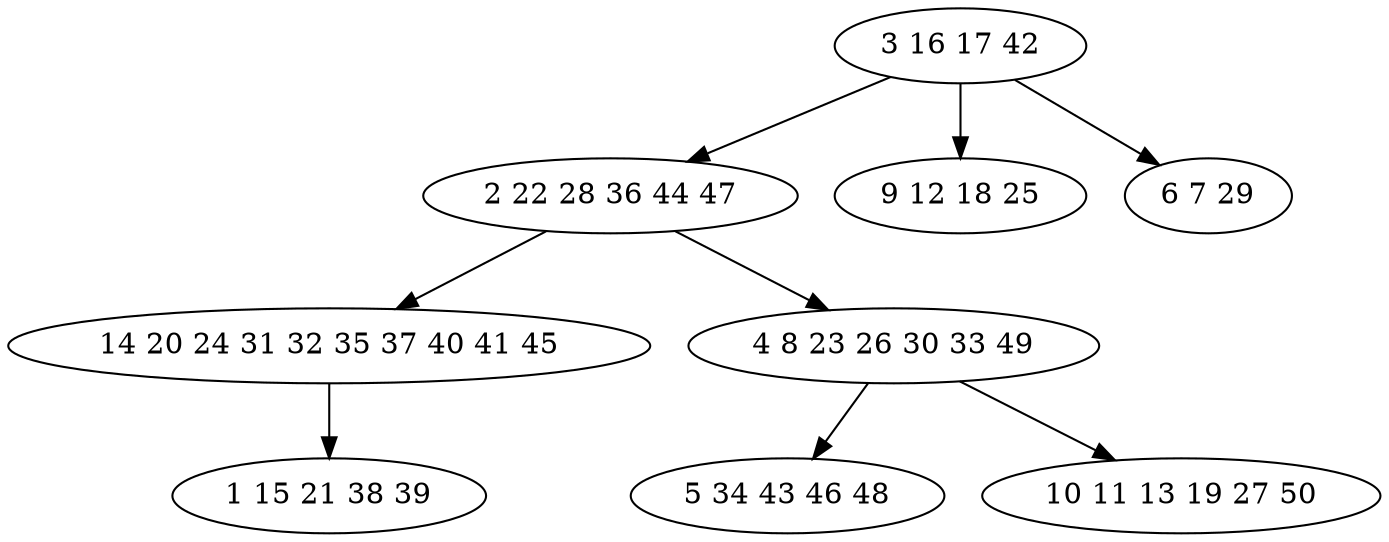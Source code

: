 digraph true_tree {
	"0" -> "1"
	"1" -> "2"
	"0" -> "3"
	"1" -> "4"
	"0" -> "5"
	"4" -> "6"
	"4" -> "7"
	"2" -> "8"
	"0" [label="3 16 17 42"];
	"1" [label="2 22 28 36 44 47"];
	"2" [label="14 20 24 31 32 35 37 40 41 45"];
	"3" [label="9 12 18 25"];
	"4" [label="4 8 23 26 30 33 49"];
	"5" [label="6 7 29"];
	"6" [label="5 34 43 46 48"];
	"7" [label="10 11 13 19 27 50"];
	"8" [label="1 15 21 38 39"];
}
